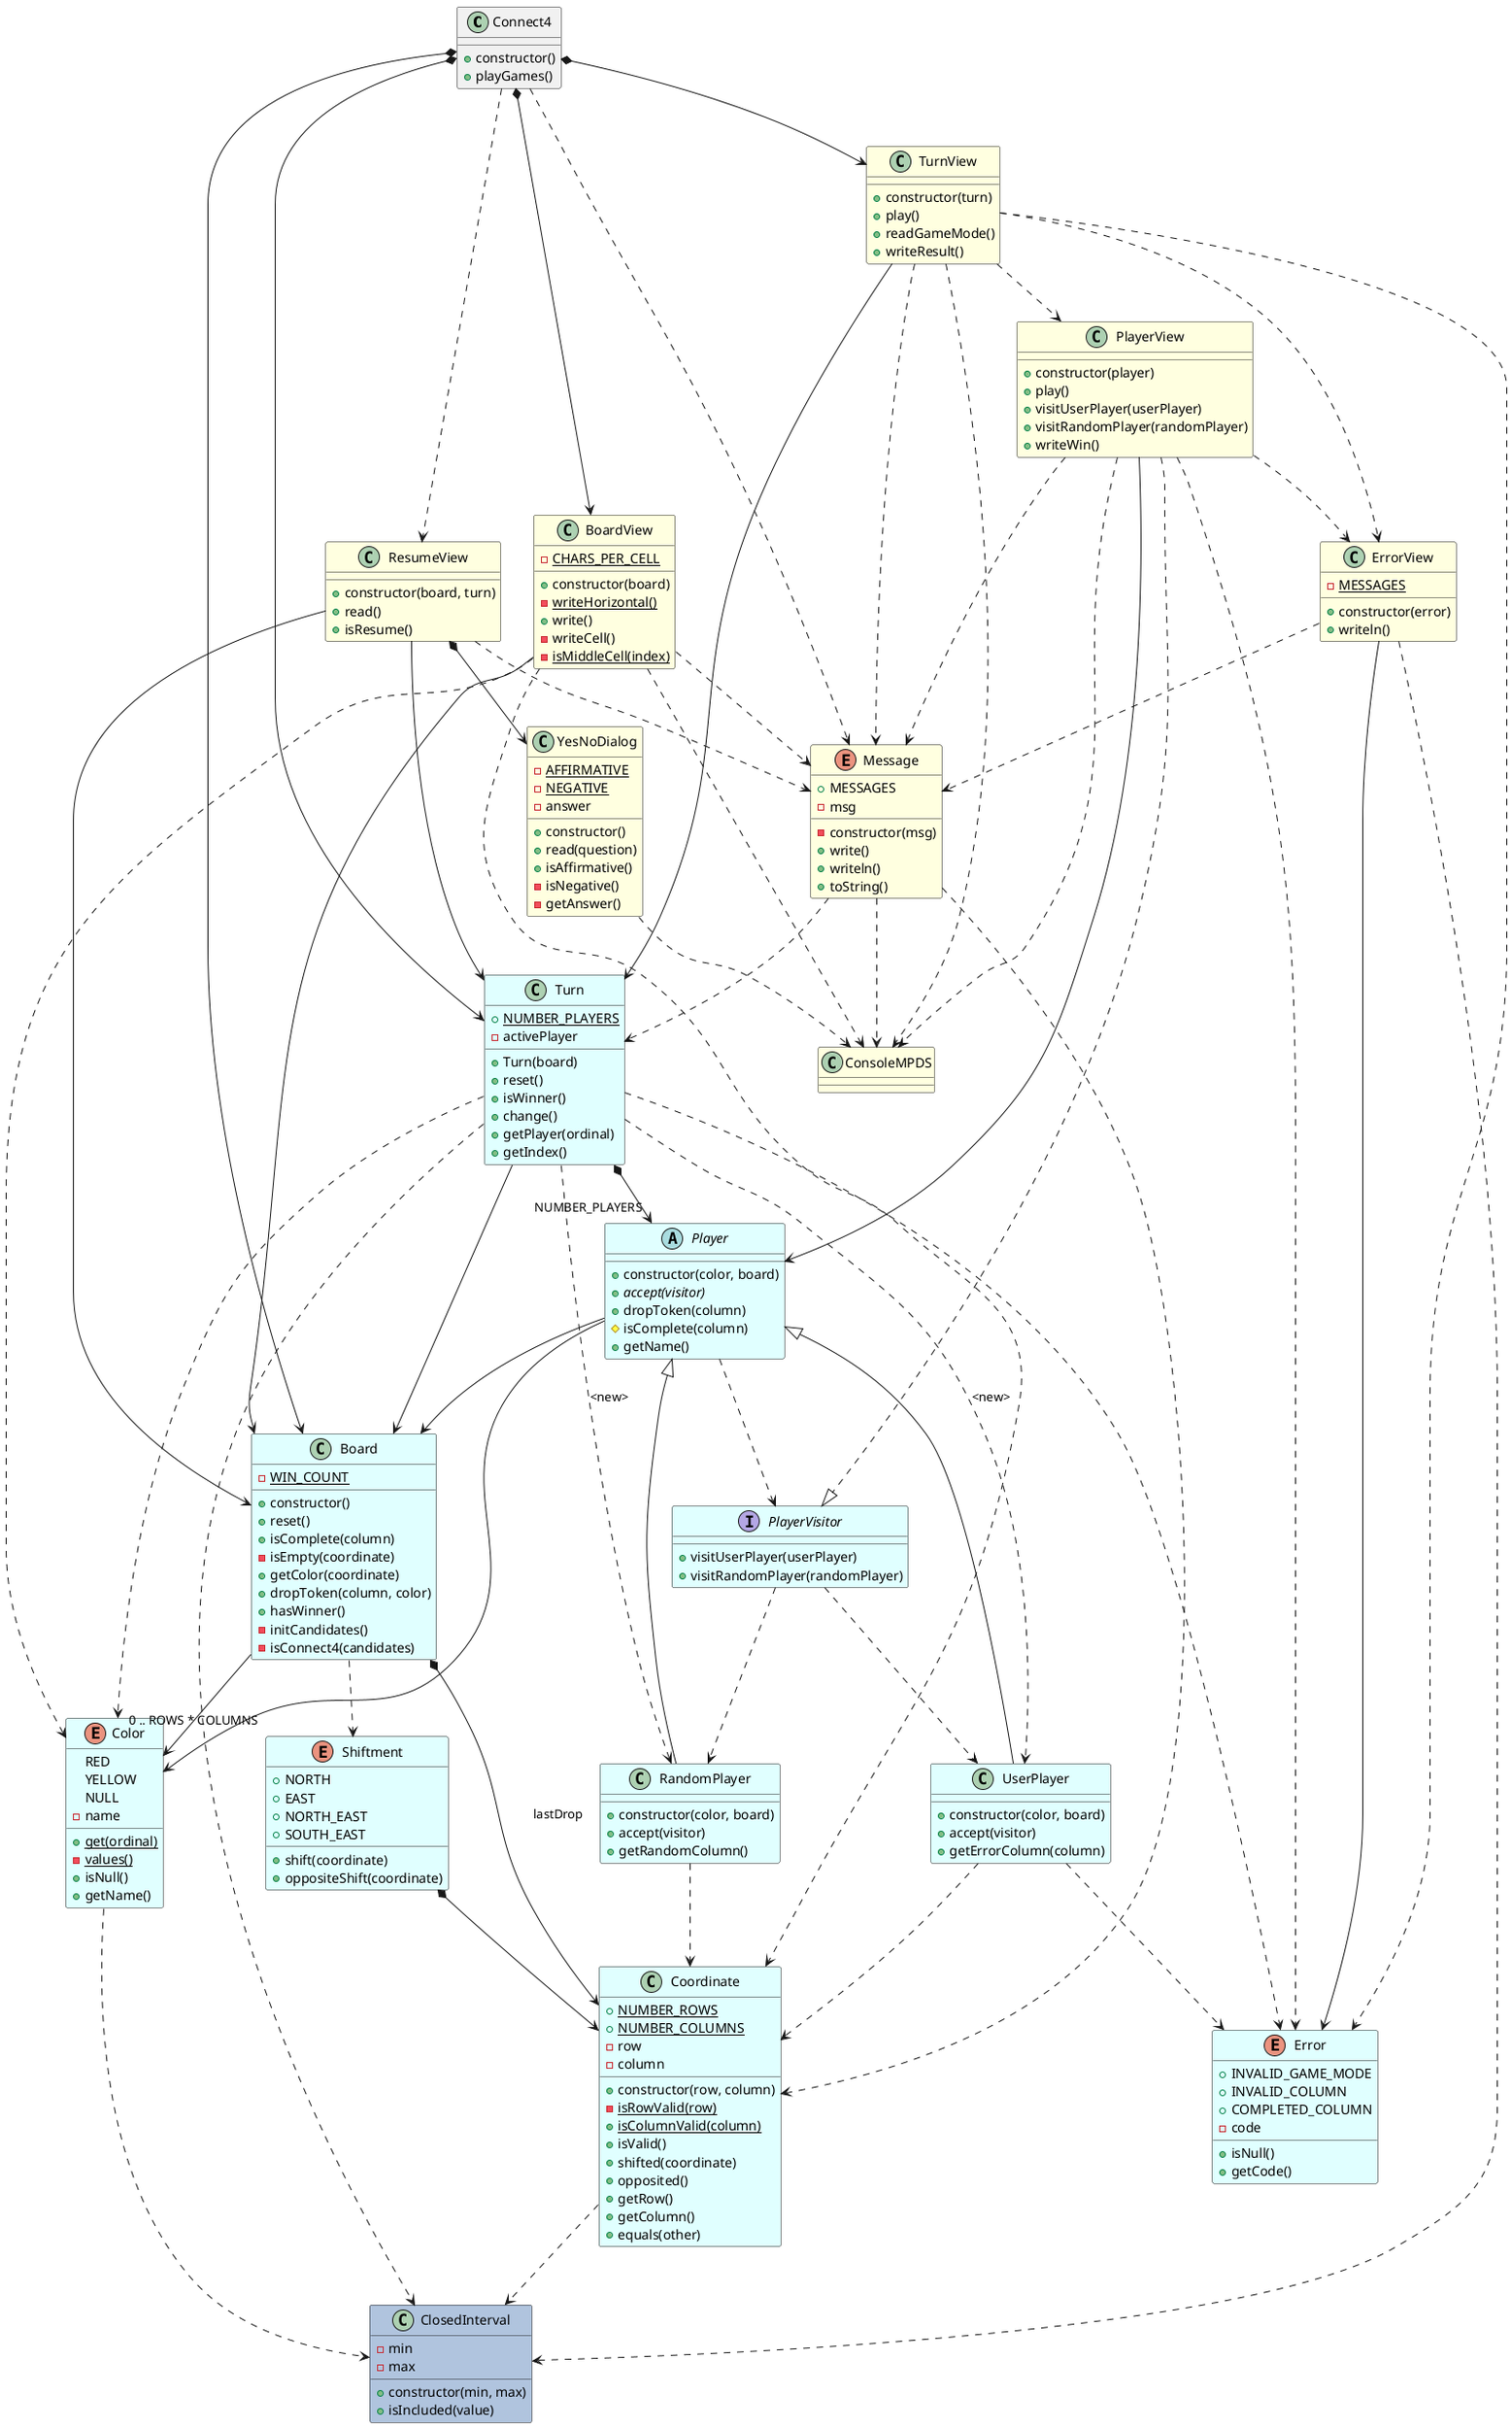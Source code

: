 @startuml analysis

'' app

class Connect4 {
    
    + constructor()
    + playGames()
}
Connect4 *--> Board
Connect4 *--> Turn
Connect4 *--> BoardView
Connect4 *--> TurnView
Connect4 ..> ResumeView
Connect4 ..> Message

'' views

class YesNoDialog #LightYellow {
    - {static} AFFIRMATIVE
    - {static} NEGATIVE
    - answer

    + constructor()
    + read(question)
    + isAffirmative()
    - isNegative()
    - getAnswer()
}
YesNoDialog ..> ConsoleMPDS

class TurnView #LightYellow {

    + constructor(turn)    
    + play()
    + readGameMode()
    + writeResult()    
}
TurnView --> Turn
TurnView ..> PlayerView
TurnView ..> Error
TurnView ..> ErrorView
TurnView ..> Message
TurnView ..> ConsoleMPDS

class PlayerView #LightYellow {

    + constructor(player)    
    + play()
    + visitUserPlayer(userPlayer)
    + visitRandomPlayer(randomPlayer)
    + writeWin()
}
PlayerVisitor <|.up. PlayerView
PlayerView --> Player
PlayerView ..> Error
PlayerView ..> ErrorView
PlayerView ..> Message
PlayerView ..> ConsoleMPDS

class ErrorView #LightYellow {
    - {static} MESSAGES

    + constructor(error)
    + writeln()
}
ErrorView --> Error
ErrorView ..> Message
ErrorView ..> ClosedInterval

class ResumeView #LightYellow {

    + constructor(board, turn)
    + read()
    + isResume()
}
ResumeView *--> YesNoDialog
ResumeView --> Board
ResumeView --> Turn
ResumeView ..> Message

enum Message #LightYellow {
    + MESSAGES
    - msg

    - constructor(msg)
    + write()
    + writeln()
    + toString()
}
Message ..> Turn
Message ..> Coordinate
Message ..> ConsoleMPDS

class ConsoleMPDS #LightYellow 

class BoardView #LightYellow {
    - {static} CHARS_PER_CELL    

    + constructor(board)
    - {static} writeHorizontal()
    + write()    
    - writeCell()
    - {static} isMiddleCell(index)
}
BoardView --> Board
BoardView ..> Coordinate
BoardView ..> Color
BoardView ..> Message
BoardView ..> ConsoleMPDS


'' utils

class ClosedInterval #LightSteelBlue {
    - min
    - max

    + constructor(min, max)
    + isIncluded(value)
}

'' models

abstract class Player #LightCyan {

    + constructor(color, board)
    + {abstract} accept(visitor)
    + dropToken(column)    
    # isComplete(column)    
    + getName()    
}
Player --> Color
Player --> Board
Player ..> PlayerVisitor

class UserPlayer #LightCyan {

    + constructor(color, board)
    + accept(visitor)
    + getErrorColumn(column)
}
Player <|-- UserPlayer
UserPlayer ..> Coordinate
UserPlayer ..> Error

class RandomPlayer #LightCyan {

    + constructor(color, board)
    + accept(visitor)
    + getRandomColumn()
}
Player <|-- RandomPlayer
RandomPlayer ..> Coordinate

interface PlayerVisitor #LightCyan {

    + visitUserPlayer(userPlayer)
    + visitRandomPlayer(randomPlayer)
}
PlayerVisitor ..> UserPlayer
PlayerVisitor ..> RandomPlayer

class Turn #LightCyan {
    + {static} NUMBER_PLAYERS
    - activePlayer

    + Turn(board)
    + reset()
    + isWinner()
    + change()   
    + getPlayer(ordinal)
    + getIndex()
}
Turn *--> "NUMBER_PLAYERS" Player
Turn --> Board
Turn ..> UserPlayer : <new>
Turn ..> RandomPlayer : <new>
Turn ..> Color
Turn ..> Error
Turn ..> ClosedInterval

enum Error #LightCyan {
    + INVALID_GAME_MODE
    + INVALID_COLUMN
    + COMPLETED_COLUMN
    - code

    + isNull()
    + getCode()
}

class Coordinate #LightCyan {
    + {static} NUMBER_ROWS
    + {static} NUMBER_COLUMNS
    - row
    - column

    + constructor(row, column)
    - {static} isRowValid(row)
    + {static} isColumnValid(column)
    + isValid()
    + shifted(coordinate)
    + opposited()
    + getRow()
    + getColumn()
    + equals(other)
}
Coordinate ..> ClosedInterval

enum Color #LightCyan {
    RED
    YELLOW
    NULL
    - name

    + {static} get(ordinal)
    - {static} values()
    + isNull()
    + getName()
}
Color ..> ClosedInterval

enum Shiftment #LightCyan {
    + NORTH
    + EAST
    + NORTH_EAST
    + SOUTH_EAST

    + shift(coordinate)
    + oppositeShift(coordinate)
}
Shiftment *--> Coordinate


class Board #LightCyan {
    - {static} WIN_COUNT

    + constructor()
    + reset()
    + isComplete(column)
    - isEmpty(coordinate)
    + getColor(coordinate)
    + dropToken(column, color)        
    + hasWinner()
    - initCandidates()
    - isConnect4(candidates)
}
Board --> "0 .. ROWS * COLUMNS" Color
Board *--> Coordinate : lastDrop
Board ..> Shiftment

@enduml